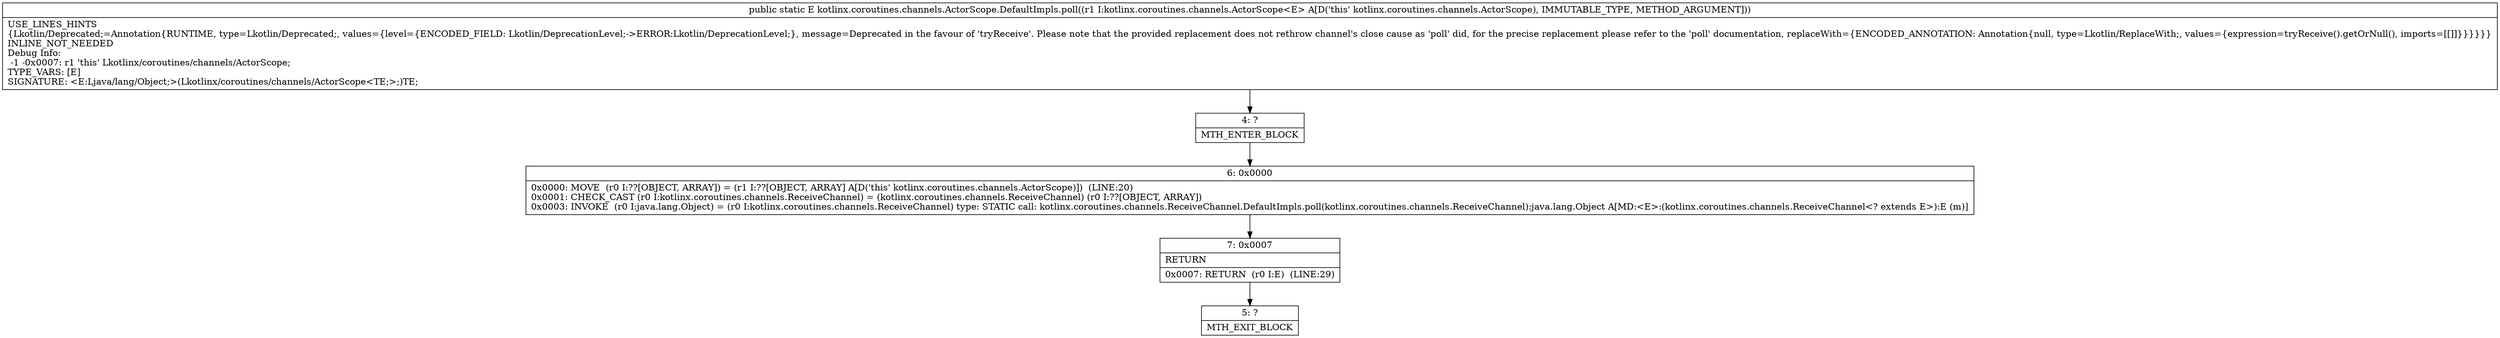 digraph "CFG forkotlinx.coroutines.channels.ActorScope.DefaultImpls.poll(Lkotlinx\/coroutines\/channels\/ActorScope;)Ljava\/lang\/Object;" {
Node_4 [shape=record,label="{4\:\ ?|MTH_ENTER_BLOCK\l}"];
Node_6 [shape=record,label="{6\:\ 0x0000|0x0000: MOVE  (r0 I:??[OBJECT, ARRAY]) = (r1 I:??[OBJECT, ARRAY] A[D('this' kotlinx.coroutines.channels.ActorScope)])  (LINE:20)\l0x0001: CHECK_CAST (r0 I:kotlinx.coroutines.channels.ReceiveChannel) = (kotlinx.coroutines.channels.ReceiveChannel) (r0 I:??[OBJECT, ARRAY]) \l0x0003: INVOKE  (r0 I:java.lang.Object) = (r0 I:kotlinx.coroutines.channels.ReceiveChannel) type: STATIC call: kotlinx.coroutines.channels.ReceiveChannel.DefaultImpls.poll(kotlinx.coroutines.channels.ReceiveChannel):java.lang.Object A[MD:\<E\>:(kotlinx.coroutines.channels.ReceiveChannel\<? extends E\>):E (m)]\l}"];
Node_7 [shape=record,label="{7\:\ 0x0007|RETURN\l|0x0007: RETURN  (r0 I:E)  (LINE:29)\l}"];
Node_5 [shape=record,label="{5\:\ ?|MTH_EXIT_BLOCK\l}"];
MethodNode[shape=record,label="{public static E kotlinx.coroutines.channels.ActorScope.DefaultImpls.poll((r1 I:kotlinx.coroutines.channels.ActorScope\<E\> A[D('this' kotlinx.coroutines.channels.ActorScope), IMMUTABLE_TYPE, METHOD_ARGUMENT]))  | USE_LINES_HINTS\l\{Lkotlin\/Deprecated;=Annotation\{RUNTIME, type=Lkotlin\/Deprecated;, values=\{level=\{ENCODED_FIELD: Lkotlin\/DeprecationLevel;\-\>ERROR:Lkotlin\/DeprecationLevel;\}, message=Deprecated in the favour of 'tryReceive'. Please note that the provided replacement does not rethrow channel's close cause as 'poll' did, for the precise replacement please refer to the 'poll' documentation, replaceWith=\{ENCODED_ANNOTATION: Annotation\{null, type=Lkotlin\/ReplaceWith;, values=\{expression=tryReceive().getOrNull(), imports=[[]]\}\}\}\}\}\}\lINLINE_NOT_NEEDED\lDebug Info:\l  \-1 \-0x0007: r1 'this' Lkotlinx\/coroutines\/channels\/ActorScope;\lTYPE_VARS: [E]\lSIGNATURE: \<E:Ljava\/lang\/Object;\>(Lkotlinx\/coroutines\/channels\/ActorScope\<TE;\>;)TE;\l}"];
MethodNode -> Node_4;Node_4 -> Node_6;
Node_6 -> Node_7;
Node_7 -> Node_5;
}

